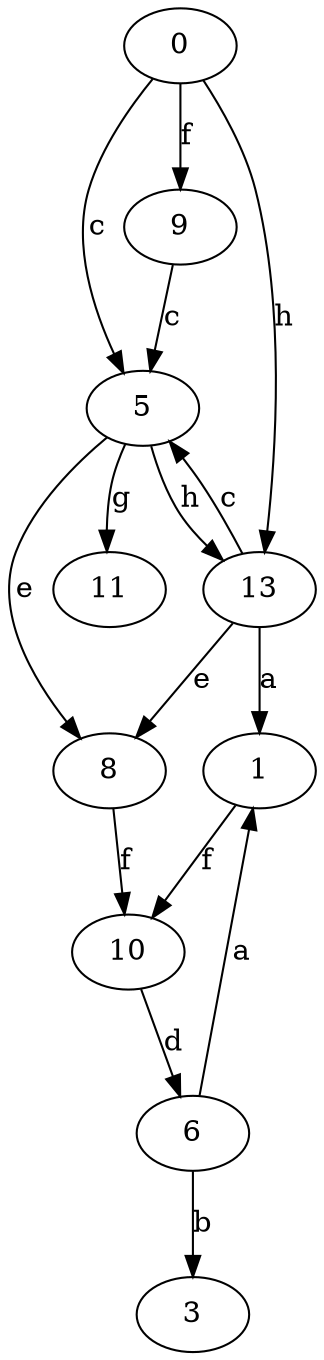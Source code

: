strict digraph  {
1;
3;
5;
6;
8;
9;
10;
11;
0;
13;
1 -> 10  [label=f];
5 -> 8  [label=e];
5 -> 11  [label=g];
5 -> 13  [label=h];
6 -> 1  [label=a];
6 -> 3  [label=b];
8 -> 10  [label=f];
9 -> 5  [label=c];
10 -> 6  [label=d];
0 -> 5  [label=c];
0 -> 9  [label=f];
0 -> 13  [label=h];
13 -> 1  [label=a];
13 -> 5  [label=c];
13 -> 8  [label=e];
}
